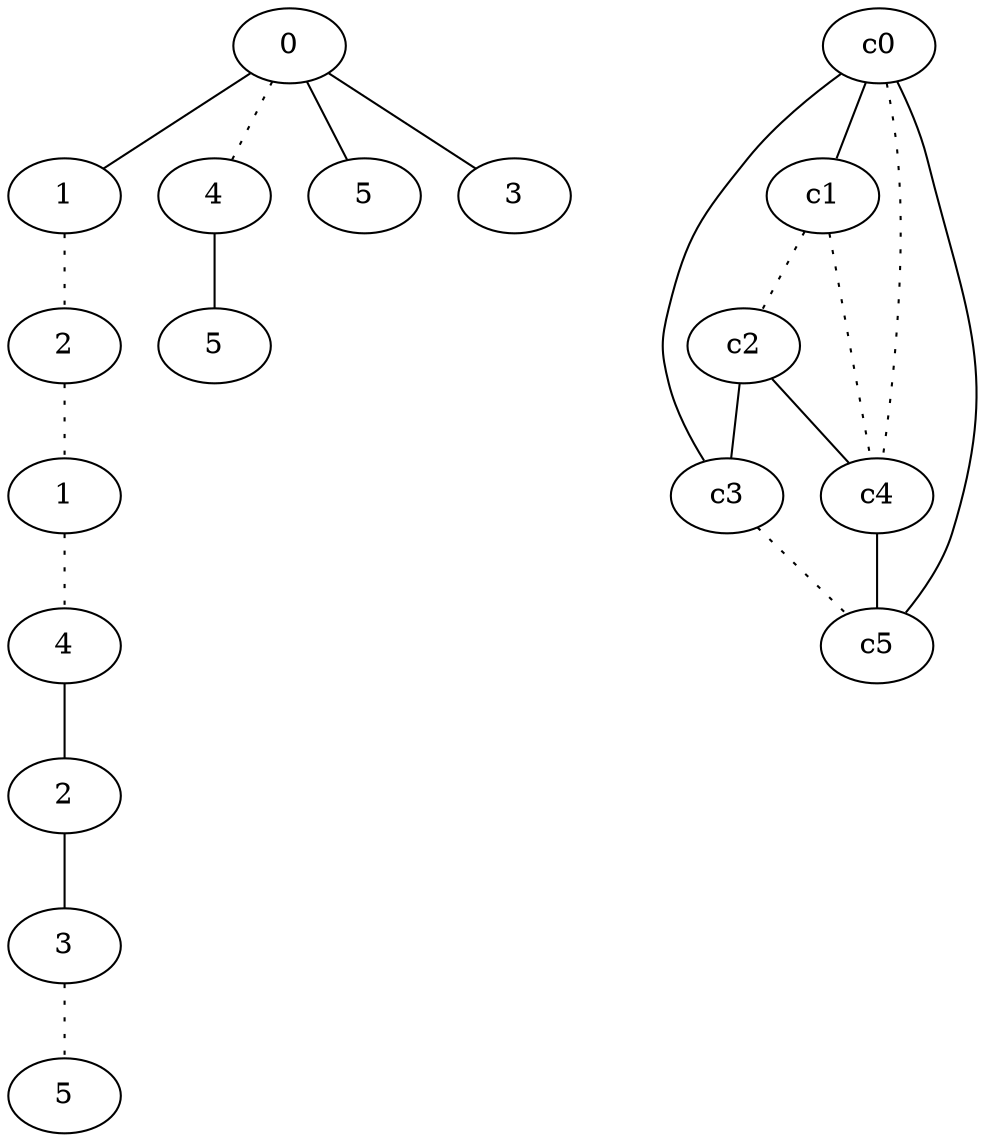 graph {
a0[label=0];
a1[label=1];
a2[label=2];
a3[label=1];
a4[label=4];
a5[label=2];
a6[label=3];
a7[label=5];
a8[label=4];
a9[label=5];
a10[label=5];
a11[label=3];
a0 -- a1;
a0 -- a8 [style=dotted];
a0 -- a10;
a0 -- a11;
a1 -- a2 [style=dotted];
a2 -- a3 [style=dotted];
a3 -- a4 [style=dotted];
a4 -- a5;
a5 -- a6;
a6 -- a7 [style=dotted];
a8 -- a9;
c0 -- c1;
c0 -- c3;
c0 -- c4 [style=dotted];
c0 -- c5;
c1 -- c2 [style=dotted];
c1 -- c4 [style=dotted];
c2 -- c3;
c2 -- c4;
c3 -- c5 [style=dotted];
c4 -- c5;
}
